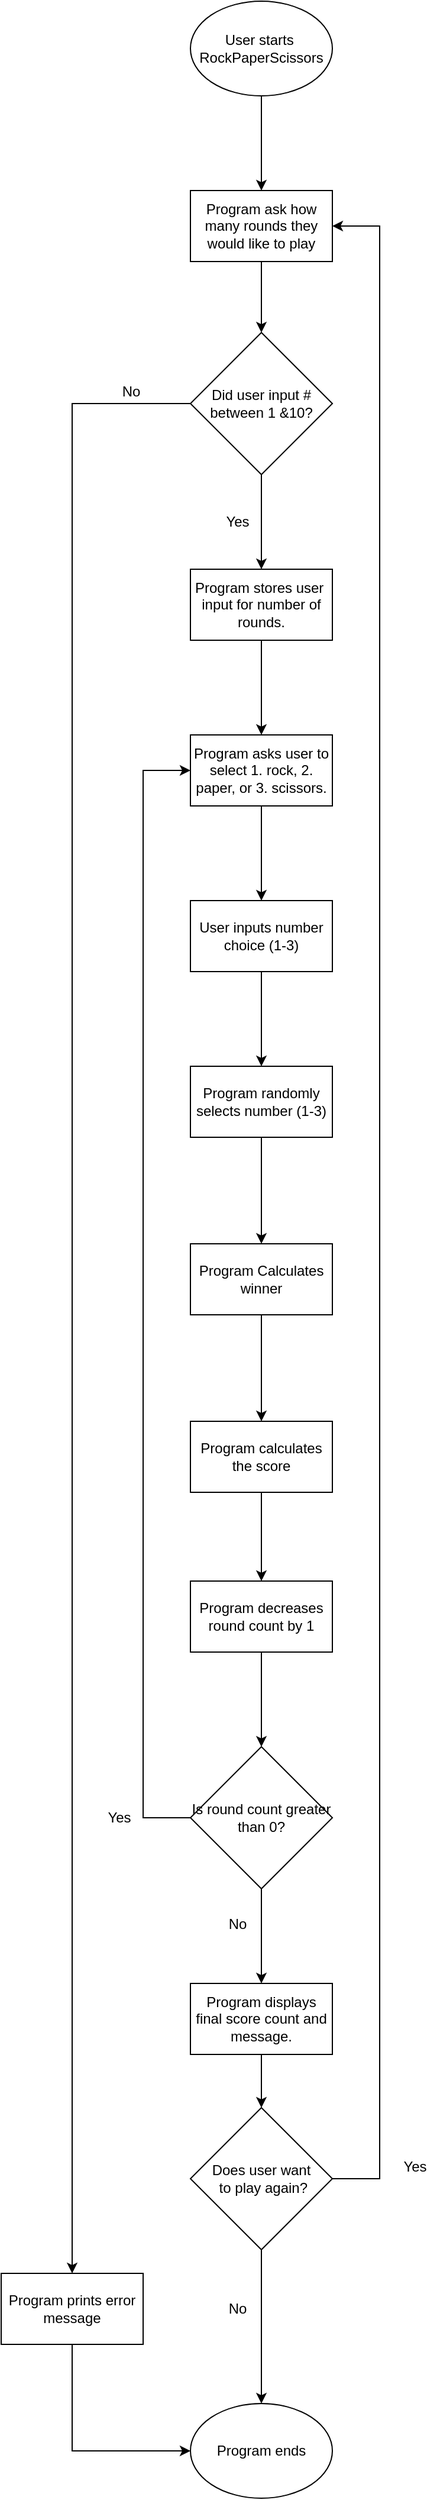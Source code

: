 <mxfile type="github" version="10.6.7"><diagram id="GHi_rDNidLOd2vxqzZZM" name="Page-1"><mxGraphModel grid="1" dx="1080" dy="482" gridSize="10" guides="1" tooltips="1" connect="1" arrows="1" fold="1" page="1" pageScale="1" pageWidth="850" pageHeight="1100" math="0" shadow="0"><root><mxCell id="0"/><mxCell id="1" parent="0"/><mxCell id="EG4t8jGCl6D37jysY8w--3" value="" parent="1" style="edgeStyle=orthogonalEdgeStyle;rounded=0;orthogonalLoop=1;jettySize=auto;html=1;" edge="1" source="EG4t8jGCl6D37jysY8w--1" target="EG4t8jGCl6D37jysY8w--5"><mxGeometry as="geometry" relative="1"><mxPoint as="targetPoint" x="390" y="160"/></mxGeometry></mxCell><mxCell id="EG4t8jGCl6D37jysY8w--1" value="User starts&amp;nbsp;&lt;span&gt;&lt;br&gt;RockPaperScissors&lt;/span&gt;" parent="1" style="ellipse;whiteSpace=wrap;html=1;" vertex="1"><mxGeometry as="geometry" x="330" width="120" height="80"/></mxCell><mxCell id="EG4t8jGCl6D37jysY8w--9" value="" parent="1" style="edgeStyle=orthogonalEdgeStyle;rounded=0;orthogonalLoop=1;jettySize=auto;html=1;" edge="1" source="EG4t8jGCl6D37jysY8w--5" target="EG4t8jGCl6D37jysY8w--8"><mxGeometry as="geometry" relative="1"/></mxCell><mxCell id="EG4t8jGCl6D37jysY8w--5" value="Program ask how many rounds they would like to play" parent="1" style="rounded=0;whiteSpace=wrap;html=1;" vertex="1"><mxGeometry as="geometry" x="330" y="160" width="120" height="60"/></mxCell><mxCell id="EG4t8jGCl6D37jysY8w--12" value="" parent="1" style="edgeStyle=orthogonalEdgeStyle;rounded=0;orthogonalLoop=1;jettySize=auto;html=1;" edge="1" source="EG4t8jGCl6D37jysY8w--8"><mxGeometry as="geometry" relative="1"><mxPoint as="targetPoint" x="390" y="480"/></mxGeometry></mxCell><mxCell id="EG4t8jGCl6D37jysY8w--60" parent="1" style="edgeStyle=orthogonalEdgeStyle;rounded=0;orthogonalLoop=1;jettySize=auto;html=1;exitX=1;exitY=0.5;exitDx=0;exitDy=0;entryX=0.5;entryY=0;entryDx=0;entryDy=0;" edge="1" source="EG4t8jGCl6D37jysY8w--8" target="0O-UaJjuNcb6-k-iJuLQ-10"><mxGeometry as="geometry" relative="1"><Array as="points"><mxPoint x="230" y="340"/></Array></mxGeometry></mxCell><mxCell id="EG4t8jGCl6D37jysY8w--8" value="Did user input # between 1 &amp;amp;10?" parent="1" style="rhombus;whiteSpace=wrap;html=1;" vertex="1"><mxGeometry as="geometry" x="330" y="280" width="120" height="120"/></mxCell><mxCell id="EG4t8jGCl6D37jysY8w--19" value="" parent="1" style="edgeStyle=orthogonalEdgeStyle;rounded=0;orthogonalLoop=1;jettySize=auto;html=1;" edge="1" source="EG4t8jGCl6D37jysY8w--13" target="EG4t8jGCl6D37jysY8w--18"><mxGeometry as="geometry" relative="1"/></mxCell><mxCell id="EG4t8jGCl6D37jysY8w--13" value="Program stores user&amp;nbsp; input for number of rounds." parent="1" style="rounded=0;whiteSpace=wrap;html=1;" vertex="1"><mxGeometry as="geometry" x="330" y="480" width="120" height="60"/></mxCell><mxCell id="EG4t8jGCl6D37jysY8w--21" value="" parent="1" style="edgeStyle=orthogonalEdgeStyle;rounded=0;orthogonalLoop=1;jettySize=auto;html=1;" edge="1" source="EG4t8jGCl6D37jysY8w--18" target="EG4t8jGCl6D37jysY8w--20"><mxGeometry as="geometry" relative="1"/></mxCell><mxCell id="EG4t8jGCl6D37jysY8w--18" value="Program asks user to select 1. rock, 2. paper, or 3. scissors." parent="1" style="rounded=0;whiteSpace=wrap;html=1;" vertex="1"><mxGeometry as="geometry" x="330" y="620" width="120" height="60"/></mxCell><mxCell id="EG4t8jGCl6D37jysY8w--23" value="" parent="1" style="edgeStyle=orthogonalEdgeStyle;rounded=0;orthogonalLoop=1;jettySize=auto;html=1;" edge="1" source="EG4t8jGCl6D37jysY8w--20" target="EG4t8jGCl6D37jysY8w--22"><mxGeometry as="geometry" relative="1"/></mxCell><mxCell id="EG4t8jGCl6D37jysY8w--20" value="User inputs number choice (1-3)&lt;br&gt;" parent="1" style="rounded=0;whiteSpace=wrap;html=1;" vertex="1"><mxGeometry as="geometry" x="330" y="760" width="120" height="60"/></mxCell><mxCell id="EG4t8jGCl6D37jysY8w--25" value="" parent="1" style="edgeStyle=orthogonalEdgeStyle;rounded=0;orthogonalLoop=1;jettySize=auto;html=1;" edge="1" source="EG4t8jGCl6D37jysY8w--22"><mxGeometry as="geometry" relative="1"><mxPoint as="targetPoint" x="390" y="1050"/></mxGeometry></mxCell><mxCell id="EG4t8jGCl6D37jysY8w--22" value="Program randomly selects number (1-3)&lt;br&gt;" parent="1" style="rounded=0;whiteSpace=wrap;html=1;" vertex="1"><mxGeometry as="geometry" x="330" y="900" width="120" height="60"/></mxCell><mxCell id="EG4t8jGCl6D37jysY8w--14" value="Yes&lt;br&gt;" parent="1" style="text;html=1;strokeColor=none;fillColor=none;align=center;verticalAlign=middle;whiteSpace=wrap;rounded=0;" vertex="1"><mxGeometry as="geometry" x="350" y="430" width="40" height="20"/></mxCell><mxCell id="EG4t8jGCl6D37jysY8w--44" value="" parent="1" style="edgeStyle=orthogonalEdgeStyle;rounded=0;orthogonalLoop=1;jettySize=auto;html=1;" edge="1" source="TMJLo7tBFzh6xMTJP9zd-2" target="EG4t8jGCl6D37jysY8w--43"><mxGeometry as="geometry" relative="1"><mxPoint as="sourcePoint" x="390" y="1350"/></mxGeometry></mxCell><mxCell id="EG4t8jGCl6D37jysY8w--49" value="" parent="1" style="edgeStyle=orthogonalEdgeStyle;rounded=0;orthogonalLoop=1;jettySize=auto;html=1;" edge="1" source="EG4t8jGCl6D37jysY8w--43"><mxGeometry as="geometry" relative="1"><mxPoint as="targetPoint" x="390" y="1475"/></mxGeometry></mxCell><mxCell id="EG4t8jGCl6D37jysY8w--43" value="Program decreases round count by 1" parent="1" style="rounded=0;whiteSpace=wrap;html=1;" vertex="1"><mxGeometry as="geometry" x="330" y="1335" width="120" height="60"/></mxCell><mxCell id="EG4t8jGCl6D37jysY8w--51" value="" parent="1" style="edgeStyle=orthogonalEdgeStyle;rounded=0;orthogonalLoop=1;jettySize=auto;html=1;entryX=0;entryY=0.5;entryDx=0;entryDy=0;exitX=0;exitY=0.5;exitDx=0;exitDy=0;" edge="1" source="EG4t8jGCl6D37jysY8w--47" target="EG4t8jGCl6D37jysY8w--18"><mxGeometry as="geometry" relative="1"><mxPoint as="targetPoint" x="250" y="1560"/><Array as="points"><mxPoint x="290" y="1535"/><mxPoint x="290" y="650"/></Array><mxPoint as="sourcePoint" x="290" y="1548"/></mxGeometry></mxCell><mxCell id="EG4t8jGCl6D37jysY8w--56" value="" parent="1" style="edgeStyle=orthogonalEdgeStyle;rounded=0;orthogonalLoop=1;jettySize=auto;html=1;" edge="1" source="EG4t8jGCl6D37jysY8w--47"><mxGeometry as="geometry" relative="1"><mxPoint as="targetPoint" x="390" y="1675"/></mxGeometry></mxCell><mxCell id="EG4t8jGCl6D37jysY8w--47" value="Is round count greater than 0?" parent="1" style="rhombus;whiteSpace=wrap;html=1;" vertex="1"><mxGeometry as="geometry" x="330" y="1475" width="120" height="120"/></mxCell><mxCell id="EG4t8jGCl6D37jysY8w--52" value="Yes&lt;br&gt;" parent="1" style="text;html=1;strokeColor=none;fillColor=none;align=center;verticalAlign=middle;whiteSpace=wrap;rounded=0;" vertex="1"><mxGeometry as="geometry" x="250" y="1525" width="40" height="20"/></mxCell><mxCell id="EG4t8jGCl6D37jysY8w--59" parent="1" style="edgeStyle=orthogonalEdgeStyle;rounded=0;orthogonalLoop=1;jettySize=auto;html=1;exitX=0.5;exitY=1;exitDx=0;exitDy=0;entryX=0.5;entryY=0;entryDx=0;entryDy=0;" edge="1" source="EG4t8jGCl6D37jysY8w--57" target="0O-UaJjuNcb6-k-iJuLQ-2"><mxGeometry as="geometry" relative="1"><mxPoint as="targetPoint" x="390" y="1770"/></mxGeometry></mxCell><mxCell id="EG4t8jGCl6D37jysY8w--57" value="Program displays final score count and message." parent="1" style="rounded=0;whiteSpace=wrap;html=1;" vertex="1"><mxGeometry as="geometry" x="330" y="1675" width="120" height="60"/></mxCell><mxCell id="EG4t8jGCl6D37jysY8w--58" value="Program ends" parent="1" style="ellipse;whiteSpace=wrap;html=1;" vertex="1"><mxGeometry as="geometry" x="330" y="2030" width="120" height="80"/></mxCell><mxCell id="EG4t8jGCl6D37jysY8w--61" value="No&lt;br&gt;" parent="1" style="text;html=1;strokeColor=none;fillColor=none;align=center;verticalAlign=middle;whiteSpace=wrap;rounded=0;" vertex="1"><mxGeometry as="geometry" x="350" y="1615" width="40" height="20"/></mxCell><mxCell id="EG4t8jGCl6D37jysY8w--62" value="No" parent="1" style="text;html=1;strokeColor=none;fillColor=none;align=center;verticalAlign=middle;whiteSpace=wrap;rounded=0;" vertex="1"><mxGeometry as="geometry" x="260" y="320" width="40" height="20"/></mxCell><mxCell id="EG4t8jGCl6D37jysY8w--65" value="" parent="1" style="edgeStyle=orthogonalEdgeStyle;rounded=0;orthogonalLoop=1;jettySize=auto;html=1;entryX=0.5;entryY=0;entryDx=0;entryDy=0;" edge="1" source="EG4t8jGCl6D37jysY8w--63" target="TMJLo7tBFzh6xMTJP9zd-2"><mxGeometry as="geometry" relative="1"><mxPoint as="targetPoint" x="390" y="1190"/></mxGeometry></mxCell><mxCell id="EG4t8jGCl6D37jysY8w--63" value="Program Calculates winner" parent="1" style="rounded=0;whiteSpace=wrap;html=1;" vertex="1"><mxGeometry as="geometry" x="330" y="1050" width="120" height="60"/></mxCell><mxCell id="TMJLo7tBFzh6xMTJP9zd-2" value="Program calculates the score" parent="1" style="rounded=0;whiteSpace=wrap;html=1;" vertex="1"><mxGeometry as="geometry" x="330" y="1200" width="120" height="60"/></mxCell><mxCell id="0O-UaJjuNcb6-k-iJuLQ-3" value="" parent="1" style="edgeStyle=orthogonalEdgeStyle;rounded=0;orthogonalLoop=1;jettySize=auto;html=1;" edge="1" source="0O-UaJjuNcb6-k-iJuLQ-2" target="EG4t8jGCl6D37jysY8w--58"><mxGeometry as="geometry" relative="1"/></mxCell><mxCell id="0O-UaJjuNcb6-k-iJuLQ-7" parent="1" style="edgeStyle=orthogonalEdgeStyle;rounded=0;orthogonalLoop=1;jettySize=auto;html=1;exitX=1;exitY=0.5;exitDx=0;exitDy=0;entryX=1;entryY=0.5;entryDx=0;entryDy=0;" edge="1" source="0O-UaJjuNcb6-k-iJuLQ-2" target="EG4t8jGCl6D37jysY8w--5"><mxGeometry as="geometry" relative="1"><Array as="points"><mxPoint x="490" y="1840"/><mxPoint x="490" y="190"/></Array></mxGeometry></mxCell><mxCell id="0O-UaJjuNcb6-k-iJuLQ-2" value="Does user want&lt;br&gt;&amp;nbsp;to play again?" parent="1" style="rhombus;whiteSpace=wrap;html=1;" vertex="1"><mxGeometry as="geometry" x="330" y="1780" width="120" height="120"/></mxCell><mxCell id="0O-UaJjuNcb6-k-iJuLQ-4" value="No&lt;br&gt;" parent="1" style="text;html=1;strokeColor=none;fillColor=none;align=center;verticalAlign=middle;whiteSpace=wrap;rounded=0;" vertex="1"><mxGeometry as="geometry" x="350" y="1940" width="40" height="20"/></mxCell><mxCell id="0O-UaJjuNcb6-k-iJuLQ-8" value="Yes&lt;br&gt;" parent="1" style="text;html=1;strokeColor=none;fillColor=none;align=center;verticalAlign=middle;whiteSpace=wrap;rounded=0;" vertex="1"><mxGeometry as="geometry" x="500" y="1820" width="40" height="20"/></mxCell><mxCell id="0O-UaJjuNcb6-k-iJuLQ-14" parent="1" style="edgeStyle=orthogonalEdgeStyle;rounded=0;orthogonalLoop=1;jettySize=auto;html=1;entryX=0;entryY=0.5;entryDx=0;entryDy=0;exitX=0.5;exitY=1;exitDx=0;exitDy=0;" edge="1" source="0O-UaJjuNcb6-k-iJuLQ-10" target="EG4t8jGCl6D37jysY8w--58"><mxGeometry as="geometry" relative="1"/></mxCell><mxCell id="0O-UaJjuNcb6-k-iJuLQ-10" value="Program prints error message" parent="1" style="rounded=0;whiteSpace=wrap;html=1;" vertex="1"><mxGeometry as="geometry" x="170" y="1920" width="120" height="60"/></mxCell></root></mxGraphModel></diagram></mxfile>